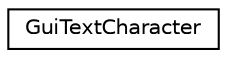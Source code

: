 digraph "Graphical Class Hierarchy"
{
 // INTERACTIVE_SVG=YES
 // LATEX_PDF_SIZE
  edge [fontname="Helvetica",fontsize="10",labelfontname="Helvetica",labelfontsize="10"];
  node [fontname="Helvetica",fontsize="10",shape=record];
  rankdir="LR";
  Node0 [label="GuiTextCharacter",height=0.2,width=0.4,color="black", fillcolor="white", style="filled",URL="$dd/d84/class_gui_text_character.html",tooltip=" "];
}

